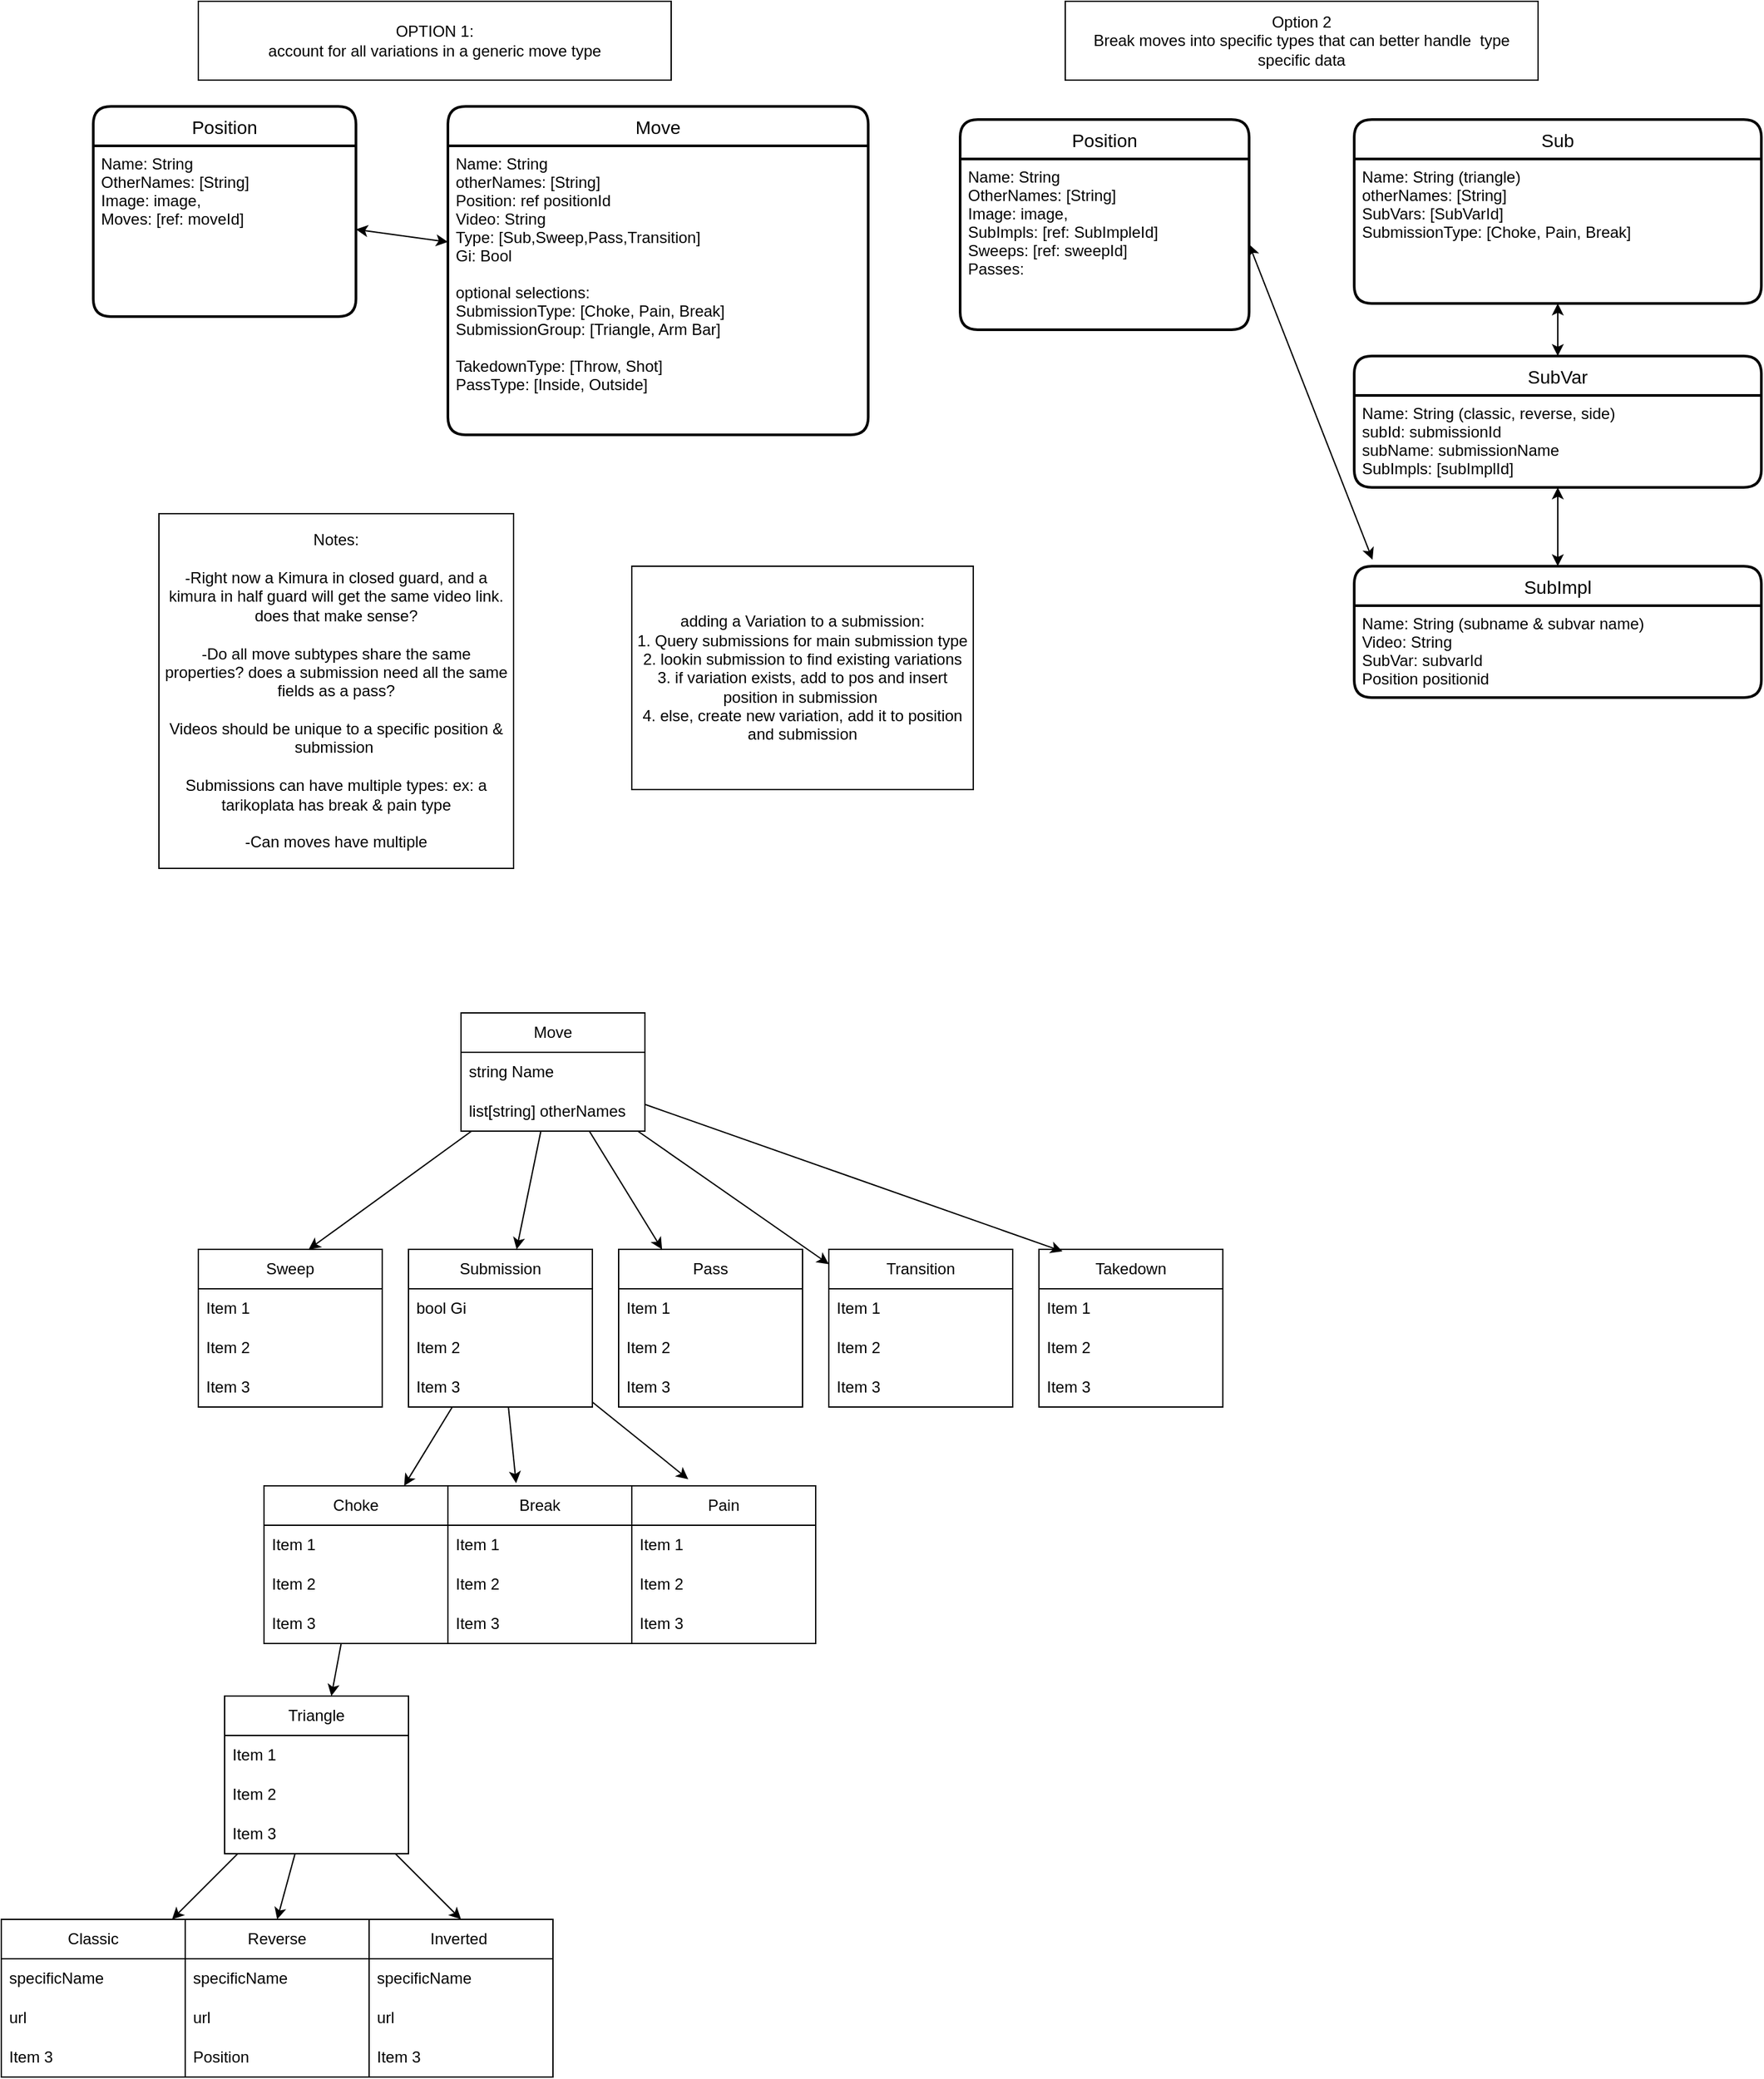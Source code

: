 <mxfile version="20.6.0" type="device"><diagram id="05X50fhyqJWK6N9mCfJg" name="Page-1"><mxGraphModel dx="2272" dy="762" grid="1" gridSize="10" guides="1" tooltips="1" connect="1" arrows="1" fold="1" page="1" pageScale="1" pageWidth="850" pageHeight="1100" math="0" shadow="0"><root><mxCell id="0"/><mxCell id="1" parent="0"/><mxCell id="5W6L6E49-qdEjAKGWzjx-2" value="" style="endArrow=classic;html=1;rounded=0;entryX=0.6;entryY=0;entryDx=0;entryDy=0;entryPerimeter=0;" parent="1" source="5W6L6E49-qdEjAKGWzjx-4" target="5W6L6E49-qdEjAKGWzjx-8" edge="1"><mxGeometry width="50" height="50" relative="1" as="geometry"><mxPoint x="-453.98" y="882.01" as="sourcePoint"/><mxPoint x="-500" y="1030" as="targetPoint"/></mxGeometry></mxCell><mxCell id="5W6L6E49-qdEjAKGWzjx-4" value="Move" style="swimlane;fontStyle=0;childLayout=stackLayout;horizontal=1;startSize=30;horizontalStack=0;resizeParent=1;resizeParentMax=0;resizeLast=0;collapsible=1;marginBottom=0;whiteSpace=wrap;html=1;" parent="1" vertex="1"><mxGeometry x="-470" y="770" width="140" height="90" as="geometry"><mxRectangle x="220" y="80" width="70" height="30" as="alternateBounds"/></mxGeometry></mxCell><mxCell id="5W6L6E49-qdEjAKGWzjx-5" value="string Name" style="text;strokeColor=none;fillColor=none;align=left;verticalAlign=middle;spacingLeft=4;spacingRight=4;overflow=hidden;points=[[0,0.5],[1,0.5]];portConstraint=eastwest;rotatable=0;whiteSpace=wrap;html=1;" parent="5W6L6E49-qdEjAKGWzjx-4" vertex="1"><mxGeometry y="30" width="140" height="30" as="geometry"/></mxCell><mxCell id="5W6L6E49-qdEjAKGWzjx-17" value="list[string] otherNames" style="text;strokeColor=none;fillColor=none;align=left;verticalAlign=middle;spacingLeft=4;spacingRight=4;overflow=hidden;points=[[0,0.5],[1,0.5]];portConstraint=eastwest;rotatable=0;whiteSpace=wrap;html=1;" parent="5W6L6E49-qdEjAKGWzjx-4" vertex="1"><mxGeometry y="60" width="140" height="30" as="geometry"/></mxCell><mxCell id="5W6L6E49-qdEjAKGWzjx-8" value="Sweep" style="swimlane;fontStyle=0;childLayout=stackLayout;horizontal=1;startSize=30;horizontalStack=0;resizeParent=1;resizeParentMax=0;resizeLast=0;collapsible=1;marginBottom=0;whiteSpace=wrap;html=1;" parent="1" vertex="1"><mxGeometry x="-670" y="950" width="140" height="120" as="geometry"/></mxCell><mxCell id="5W6L6E49-qdEjAKGWzjx-9" value="Item 1" style="text;strokeColor=none;fillColor=none;align=left;verticalAlign=middle;spacingLeft=4;spacingRight=4;overflow=hidden;points=[[0,0.5],[1,0.5]];portConstraint=eastwest;rotatable=0;whiteSpace=wrap;html=1;" parent="5W6L6E49-qdEjAKGWzjx-8" vertex="1"><mxGeometry y="30" width="140" height="30" as="geometry"/></mxCell><mxCell id="5W6L6E49-qdEjAKGWzjx-10" value="Item 2" style="text;strokeColor=none;fillColor=none;align=left;verticalAlign=middle;spacingLeft=4;spacingRight=4;overflow=hidden;points=[[0,0.5],[1,0.5]];portConstraint=eastwest;rotatable=0;whiteSpace=wrap;html=1;" parent="5W6L6E49-qdEjAKGWzjx-8" vertex="1"><mxGeometry y="60" width="140" height="30" as="geometry"/></mxCell><mxCell id="5W6L6E49-qdEjAKGWzjx-11" value="Item 3" style="text;strokeColor=none;fillColor=none;align=left;verticalAlign=middle;spacingLeft=4;spacingRight=4;overflow=hidden;points=[[0,0.5],[1,0.5]];portConstraint=eastwest;rotatable=0;whiteSpace=wrap;html=1;" parent="5W6L6E49-qdEjAKGWzjx-8" vertex="1"><mxGeometry y="90" width="140" height="30" as="geometry"/></mxCell><mxCell id="5W6L6E49-qdEjAKGWzjx-12" value="Submission" style="swimlane;fontStyle=0;childLayout=stackLayout;horizontal=1;startSize=30;horizontalStack=0;resizeParent=1;resizeParentMax=0;resizeLast=0;collapsible=1;marginBottom=0;whiteSpace=wrap;html=1;" parent="1" vertex="1"><mxGeometry x="-510" y="950" width="140" height="120" as="geometry"/></mxCell><mxCell id="5W6L6E49-qdEjAKGWzjx-13" value="bool Gi" style="text;strokeColor=none;fillColor=none;align=left;verticalAlign=middle;spacingLeft=4;spacingRight=4;overflow=hidden;points=[[0,0.5],[1,0.5]];portConstraint=eastwest;rotatable=0;whiteSpace=wrap;html=1;" parent="5W6L6E49-qdEjAKGWzjx-12" vertex="1"><mxGeometry y="30" width="140" height="30" as="geometry"/></mxCell><mxCell id="5W6L6E49-qdEjAKGWzjx-14" value="Item 2" style="text;strokeColor=none;fillColor=none;align=left;verticalAlign=middle;spacingLeft=4;spacingRight=4;overflow=hidden;points=[[0,0.5],[1,0.5]];portConstraint=eastwest;rotatable=0;whiteSpace=wrap;html=1;" parent="5W6L6E49-qdEjAKGWzjx-12" vertex="1"><mxGeometry y="60" width="140" height="30" as="geometry"/></mxCell><mxCell id="5W6L6E49-qdEjAKGWzjx-15" value="Item 3" style="text;strokeColor=none;fillColor=none;align=left;verticalAlign=middle;spacingLeft=4;spacingRight=4;overflow=hidden;points=[[0,0.5],[1,0.5]];portConstraint=eastwest;rotatable=0;whiteSpace=wrap;html=1;" parent="5W6L6E49-qdEjAKGWzjx-12" vertex="1"><mxGeometry y="90" width="140" height="30" as="geometry"/></mxCell><mxCell id="5W6L6E49-qdEjAKGWzjx-16" value="" style="endArrow=classic;html=1;rounded=0;" parent="1" source="5W6L6E49-qdEjAKGWzjx-4" target="5W6L6E49-qdEjAKGWzjx-12" edge="1"><mxGeometry width="50" height="50" relative="1" as="geometry"><mxPoint x="-370" y="870" as="sourcePoint"/><mxPoint x="-240" y="1060" as="targetPoint"/></mxGeometry></mxCell><mxCell id="5W6L6E49-qdEjAKGWzjx-19" value="Pass" style="swimlane;fontStyle=0;childLayout=stackLayout;horizontal=1;startSize=30;horizontalStack=0;resizeParent=1;resizeParentMax=0;resizeLast=0;collapsible=1;marginBottom=0;whiteSpace=wrap;html=1;" parent="1" vertex="1"><mxGeometry x="-350" y="950" width="140" height="120" as="geometry"/></mxCell><mxCell id="5W6L6E49-qdEjAKGWzjx-20" value="Item 1" style="text;strokeColor=none;fillColor=none;align=left;verticalAlign=middle;spacingLeft=4;spacingRight=4;overflow=hidden;points=[[0,0.5],[1,0.5]];portConstraint=eastwest;rotatable=0;whiteSpace=wrap;html=1;" parent="5W6L6E49-qdEjAKGWzjx-19" vertex="1"><mxGeometry y="30" width="140" height="30" as="geometry"/></mxCell><mxCell id="5W6L6E49-qdEjAKGWzjx-21" value="Item 2" style="text;strokeColor=none;fillColor=none;align=left;verticalAlign=middle;spacingLeft=4;spacingRight=4;overflow=hidden;points=[[0,0.5],[1,0.5]];portConstraint=eastwest;rotatable=0;whiteSpace=wrap;html=1;" parent="5W6L6E49-qdEjAKGWzjx-19" vertex="1"><mxGeometry y="60" width="140" height="30" as="geometry"/></mxCell><mxCell id="5W6L6E49-qdEjAKGWzjx-22" value="Item 3" style="text;strokeColor=none;fillColor=none;align=left;verticalAlign=middle;spacingLeft=4;spacingRight=4;overflow=hidden;points=[[0,0.5],[1,0.5]];portConstraint=eastwest;rotatable=0;whiteSpace=wrap;html=1;" parent="5W6L6E49-qdEjAKGWzjx-19" vertex="1"><mxGeometry y="90" width="140" height="30" as="geometry"/></mxCell><mxCell id="5W6L6E49-qdEjAKGWzjx-23" value="" style="endArrow=classic;html=1;rounded=0;" parent="1" source="5W6L6E49-qdEjAKGWzjx-4" target="5W6L6E49-qdEjAKGWzjx-19" edge="1"><mxGeometry width="50" height="50" relative="1" as="geometry"><mxPoint x="-290" y="910" as="sourcePoint"/><mxPoint x="-240" y="860" as="targetPoint"/></mxGeometry></mxCell><mxCell id="5W6L6E49-qdEjAKGWzjx-24" value="Transition" style="swimlane;fontStyle=0;childLayout=stackLayout;horizontal=1;startSize=30;horizontalStack=0;resizeParent=1;resizeParentMax=0;resizeLast=0;collapsible=1;marginBottom=0;whiteSpace=wrap;html=1;" parent="1" vertex="1"><mxGeometry x="-190" y="950" width="140" height="120" as="geometry"/></mxCell><mxCell id="5W6L6E49-qdEjAKGWzjx-25" value="Item 1" style="text;strokeColor=none;fillColor=none;align=left;verticalAlign=middle;spacingLeft=4;spacingRight=4;overflow=hidden;points=[[0,0.5],[1,0.5]];portConstraint=eastwest;rotatable=0;whiteSpace=wrap;html=1;" parent="5W6L6E49-qdEjAKGWzjx-24" vertex="1"><mxGeometry y="30" width="140" height="30" as="geometry"/></mxCell><mxCell id="5W6L6E49-qdEjAKGWzjx-26" value="Item 2" style="text;strokeColor=none;fillColor=none;align=left;verticalAlign=middle;spacingLeft=4;spacingRight=4;overflow=hidden;points=[[0,0.5],[1,0.5]];portConstraint=eastwest;rotatable=0;whiteSpace=wrap;html=1;" parent="5W6L6E49-qdEjAKGWzjx-24" vertex="1"><mxGeometry y="60" width="140" height="30" as="geometry"/></mxCell><mxCell id="5W6L6E49-qdEjAKGWzjx-27" value="Item 3" style="text;strokeColor=none;fillColor=none;align=left;verticalAlign=middle;spacingLeft=4;spacingRight=4;overflow=hidden;points=[[0,0.5],[1,0.5]];portConstraint=eastwest;rotatable=0;whiteSpace=wrap;html=1;" parent="5W6L6E49-qdEjAKGWzjx-24" vertex="1"><mxGeometry y="90" width="140" height="30" as="geometry"/></mxCell><mxCell id="5W6L6E49-qdEjAKGWzjx-28" value="" style="endArrow=classic;html=1;rounded=0;" parent="1" source="5W6L6E49-qdEjAKGWzjx-4" target="5W6L6E49-qdEjAKGWzjx-24" edge="1"><mxGeometry width="50" height="50" relative="1" as="geometry"><mxPoint x="-290" y="910" as="sourcePoint"/><mxPoint x="-240" y="860" as="targetPoint"/></mxGeometry></mxCell><mxCell id="5W6L6E49-qdEjAKGWzjx-29" value="Choke" style="swimlane;fontStyle=0;childLayout=stackLayout;horizontal=1;startSize=30;horizontalStack=0;resizeParent=1;resizeParentMax=0;resizeLast=0;collapsible=1;marginBottom=0;whiteSpace=wrap;html=1;" parent="1" vertex="1"><mxGeometry x="-620" y="1130" width="140" height="120" as="geometry"/></mxCell><mxCell id="5W6L6E49-qdEjAKGWzjx-30" value="Item 1" style="text;strokeColor=none;fillColor=none;align=left;verticalAlign=middle;spacingLeft=4;spacingRight=4;overflow=hidden;points=[[0,0.5],[1,0.5]];portConstraint=eastwest;rotatable=0;whiteSpace=wrap;html=1;" parent="5W6L6E49-qdEjAKGWzjx-29" vertex="1"><mxGeometry y="30" width="140" height="30" as="geometry"/></mxCell><mxCell id="5W6L6E49-qdEjAKGWzjx-31" value="Item 2" style="text;strokeColor=none;fillColor=none;align=left;verticalAlign=middle;spacingLeft=4;spacingRight=4;overflow=hidden;points=[[0,0.5],[1,0.5]];portConstraint=eastwest;rotatable=0;whiteSpace=wrap;html=1;" parent="5W6L6E49-qdEjAKGWzjx-29" vertex="1"><mxGeometry y="60" width="140" height="30" as="geometry"/></mxCell><mxCell id="5W6L6E49-qdEjAKGWzjx-32" value="Item 3" style="text;strokeColor=none;fillColor=none;align=left;verticalAlign=middle;spacingLeft=4;spacingRight=4;overflow=hidden;points=[[0,0.5],[1,0.5]];portConstraint=eastwest;rotatable=0;whiteSpace=wrap;html=1;" parent="5W6L6E49-qdEjAKGWzjx-29" vertex="1"><mxGeometry y="90" width="140" height="30" as="geometry"/></mxCell><mxCell id="5W6L6E49-qdEjAKGWzjx-33" value="" style="endArrow=classic;html=1;rounded=0;" parent="1" source="5W6L6E49-qdEjAKGWzjx-12" target="5W6L6E49-qdEjAKGWzjx-29" edge="1"><mxGeometry width="50" height="50" relative="1" as="geometry"><mxPoint x="-290" y="910" as="sourcePoint"/><mxPoint x="-240" y="860" as="targetPoint"/></mxGeometry></mxCell><mxCell id="5W6L6E49-qdEjAKGWzjx-39" value="Break" style="swimlane;fontStyle=0;childLayout=stackLayout;horizontal=1;startSize=30;horizontalStack=0;resizeParent=1;resizeParentMax=0;resizeLast=0;collapsible=1;marginBottom=0;whiteSpace=wrap;html=1;" parent="1" vertex="1"><mxGeometry x="-480" y="1130" width="140" height="120" as="geometry"/></mxCell><mxCell id="5W6L6E49-qdEjAKGWzjx-40" value="Item 1" style="text;strokeColor=none;fillColor=none;align=left;verticalAlign=middle;spacingLeft=4;spacingRight=4;overflow=hidden;points=[[0,0.5],[1,0.5]];portConstraint=eastwest;rotatable=0;whiteSpace=wrap;html=1;" parent="5W6L6E49-qdEjAKGWzjx-39" vertex="1"><mxGeometry y="30" width="140" height="30" as="geometry"/></mxCell><mxCell id="5W6L6E49-qdEjAKGWzjx-41" value="Item 2" style="text;strokeColor=none;fillColor=none;align=left;verticalAlign=middle;spacingLeft=4;spacingRight=4;overflow=hidden;points=[[0,0.5],[1,0.5]];portConstraint=eastwest;rotatable=0;whiteSpace=wrap;html=1;" parent="5W6L6E49-qdEjAKGWzjx-39" vertex="1"><mxGeometry y="60" width="140" height="30" as="geometry"/></mxCell><mxCell id="5W6L6E49-qdEjAKGWzjx-42" value="Item 3" style="text;strokeColor=none;fillColor=none;align=left;verticalAlign=middle;spacingLeft=4;spacingRight=4;overflow=hidden;points=[[0,0.5],[1,0.5]];portConstraint=eastwest;rotatable=0;whiteSpace=wrap;html=1;" parent="5W6L6E49-qdEjAKGWzjx-39" vertex="1"><mxGeometry y="90" width="140" height="30" as="geometry"/></mxCell><mxCell id="5W6L6E49-qdEjAKGWzjx-43" value="" style="endArrow=classic;html=1;rounded=0;entryX=0.371;entryY=-0.017;entryDx=0;entryDy=0;entryPerimeter=0;" parent="1" source="5W6L6E49-qdEjAKGWzjx-12" target="5W6L6E49-qdEjAKGWzjx-39" edge="1"><mxGeometry width="50" height="50" relative="1" as="geometry"><mxPoint x="-290" y="910" as="sourcePoint"/><mxPoint x="-240" y="860" as="targetPoint"/></mxGeometry></mxCell><mxCell id="5W6L6E49-qdEjAKGWzjx-44" value="Pain" style="swimlane;fontStyle=0;childLayout=stackLayout;horizontal=1;startSize=30;horizontalStack=0;resizeParent=1;resizeParentMax=0;resizeLast=0;collapsible=1;marginBottom=0;whiteSpace=wrap;html=1;" parent="1" vertex="1"><mxGeometry x="-340" y="1130" width="140" height="120" as="geometry"/></mxCell><mxCell id="5W6L6E49-qdEjAKGWzjx-45" value="Item 1" style="text;strokeColor=none;fillColor=none;align=left;verticalAlign=middle;spacingLeft=4;spacingRight=4;overflow=hidden;points=[[0,0.5],[1,0.5]];portConstraint=eastwest;rotatable=0;whiteSpace=wrap;html=1;" parent="5W6L6E49-qdEjAKGWzjx-44" vertex="1"><mxGeometry y="30" width="140" height="30" as="geometry"/></mxCell><mxCell id="5W6L6E49-qdEjAKGWzjx-46" value="Item 2" style="text;strokeColor=none;fillColor=none;align=left;verticalAlign=middle;spacingLeft=4;spacingRight=4;overflow=hidden;points=[[0,0.5],[1,0.5]];portConstraint=eastwest;rotatable=0;whiteSpace=wrap;html=1;" parent="5W6L6E49-qdEjAKGWzjx-44" vertex="1"><mxGeometry y="60" width="140" height="30" as="geometry"/></mxCell><mxCell id="5W6L6E49-qdEjAKGWzjx-47" value="Item 3" style="text;strokeColor=none;fillColor=none;align=left;verticalAlign=middle;spacingLeft=4;spacingRight=4;overflow=hidden;points=[[0,0.5],[1,0.5]];portConstraint=eastwest;rotatable=0;whiteSpace=wrap;html=1;" parent="5W6L6E49-qdEjAKGWzjx-44" vertex="1"><mxGeometry y="90" width="140" height="30" as="geometry"/></mxCell><mxCell id="5W6L6E49-qdEjAKGWzjx-48" value="" style="endArrow=classic;html=1;rounded=0;entryX=0.307;entryY=-0.042;entryDx=0;entryDy=0;entryPerimeter=0;" parent="1" source="5W6L6E49-qdEjAKGWzjx-12" target="5W6L6E49-qdEjAKGWzjx-44" edge="1"><mxGeometry width="50" height="50" relative="1" as="geometry"><mxPoint x="-398.494" y="1080" as="sourcePoint"/><mxPoint x="-368.06" y="1137.96" as="targetPoint"/></mxGeometry></mxCell><mxCell id="5W6L6E49-qdEjAKGWzjx-49" value="Triangle" style="swimlane;fontStyle=0;childLayout=stackLayout;horizontal=1;startSize=30;horizontalStack=0;resizeParent=1;resizeParentMax=0;resizeLast=0;collapsible=1;marginBottom=0;whiteSpace=wrap;html=1;" parent="1" vertex="1"><mxGeometry x="-650" y="1290" width="140" height="120" as="geometry"/></mxCell><mxCell id="5W6L6E49-qdEjAKGWzjx-50" value="Item 1" style="text;strokeColor=none;fillColor=none;align=left;verticalAlign=middle;spacingLeft=4;spacingRight=4;overflow=hidden;points=[[0,0.5],[1,0.5]];portConstraint=eastwest;rotatable=0;whiteSpace=wrap;html=1;" parent="5W6L6E49-qdEjAKGWzjx-49" vertex="1"><mxGeometry y="30" width="140" height="30" as="geometry"/></mxCell><mxCell id="5W6L6E49-qdEjAKGWzjx-51" value="Item 2" style="text;strokeColor=none;fillColor=none;align=left;verticalAlign=middle;spacingLeft=4;spacingRight=4;overflow=hidden;points=[[0,0.5],[1,0.5]];portConstraint=eastwest;rotatable=0;whiteSpace=wrap;html=1;" parent="5W6L6E49-qdEjAKGWzjx-49" vertex="1"><mxGeometry y="60" width="140" height="30" as="geometry"/></mxCell><mxCell id="5W6L6E49-qdEjAKGWzjx-52" value="Item 3" style="text;strokeColor=none;fillColor=none;align=left;verticalAlign=middle;spacingLeft=4;spacingRight=4;overflow=hidden;points=[[0,0.5],[1,0.5]];portConstraint=eastwest;rotatable=0;whiteSpace=wrap;html=1;" parent="5W6L6E49-qdEjAKGWzjx-49" vertex="1"><mxGeometry y="90" width="140" height="30" as="geometry"/></mxCell><mxCell id="5W6L6E49-qdEjAKGWzjx-53" value="" style="endArrow=classic;html=1;rounded=0;" parent="1" source="5W6L6E49-qdEjAKGWzjx-29" target="5W6L6E49-qdEjAKGWzjx-49" edge="1"><mxGeometry width="50" height="50" relative="1" as="geometry"><mxPoint x="-290" y="1110" as="sourcePoint"/><mxPoint x="-490" y="1270" as="targetPoint"/></mxGeometry></mxCell><mxCell id="5W6L6E49-qdEjAKGWzjx-54" value="Inverted&amp;nbsp;" style="swimlane;fontStyle=0;childLayout=stackLayout;horizontal=1;startSize=30;horizontalStack=0;resizeParent=1;resizeParentMax=0;resizeLast=0;collapsible=1;marginBottom=0;whiteSpace=wrap;html=1;" parent="1" vertex="1"><mxGeometry x="-540" y="1460" width="140" height="120" as="geometry"/></mxCell><mxCell id="5W6L6E49-qdEjAKGWzjx-55" value="specificName" style="text;strokeColor=none;fillColor=none;align=left;verticalAlign=middle;spacingLeft=4;spacingRight=4;overflow=hidden;points=[[0,0.5],[1,0.5]];portConstraint=eastwest;rotatable=0;whiteSpace=wrap;html=1;" parent="5W6L6E49-qdEjAKGWzjx-54" vertex="1"><mxGeometry y="30" width="140" height="30" as="geometry"/></mxCell><mxCell id="5W6L6E49-qdEjAKGWzjx-56" value="url" style="text;strokeColor=none;fillColor=none;align=left;verticalAlign=middle;spacingLeft=4;spacingRight=4;overflow=hidden;points=[[0,0.5],[1,0.5]];portConstraint=eastwest;rotatable=0;whiteSpace=wrap;html=1;" parent="5W6L6E49-qdEjAKGWzjx-54" vertex="1"><mxGeometry y="60" width="140" height="30" as="geometry"/></mxCell><mxCell id="5W6L6E49-qdEjAKGWzjx-57" value="Item 3" style="text;strokeColor=none;fillColor=none;align=left;verticalAlign=middle;spacingLeft=4;spacingRight=4;overflow=hidden;points=[[0,0.5],[1,0.5]];portConstraint=eastwest;rotatable=0;whiteSpace=wrap;html=1;" parent="5W6L6E49-qdEjAKGWzjx-54" vertex="1"><mxGeometry y="90" width="140" height="30" as="geometry"/></mxCell><mxCell id="5W6L6E49-qdEjAKGWzjx-58" value="Reverse" style="swimlane;fontStyle=0;childLayout=stackLayout;horizontal=1;startSize=30;horizontalStack=0;resizeParent=1;resizeParentMax=0;resizeLast=0;collapsible=1;marginBottom=0;whiteSpace=wrap;html=1;" parent="1" vertex="1"><mxGeometry x="-680" y="1460" width="140" height="120" as="geometry"/></mxCell><mxCell id="5W6L6E49-qdEjAKGWzjx-59" value="specificName" style="text;strokeColor=none;fillColor=none;align=left;verticalAlign=middle;spacingLeft=4;spacingRight=4;overflow=hidden;points=[[0,0.5],[1,0.5]];portConstraint=eastwest;rotatable=0;whiteSpace=wrap;html=1;" parent="5W6L6E49-qdEjAKGWzjx-58" vertex="1"><mxGeometry y="30" width="140" height="30" as="geometry"/></mxCell><mxCell id="5W6L6E49-qdEjAKGWzjx-60" value="url" style="text;strokeColor=none;fillColor=none;align=left;verticalAlign=middle;spacingLeft=4;spacingRight=4;overflow=hidden;points=[[0,0.5],[1,0.5]];portConstraint=eastwest;rotatable=0;whiteSpace=wrap;html=1;" parent="5W6L6E49-qdEjAKGWzjx-58" vertex="1"><mxGeometry y="60" width="140" height="30" as="geometry"/></mxCell><mxCell id="5W6L6E49-qdEjAKGWzjx-61" value="Position" style="text;strokeColor=none;fillColor=none;align=left;verticalAlign=middle;spacingLeft=4;spacingRight=4;overflow=hidden;points=[[0,0.5],[1,0.5]];portConstraint=eastwest;rotatable=0;whiteSpace=wrap;html=1;" parent="5W6L6E49-qdEjAKGWzjx-58" vertex="1"><mxGeometry y="90" width="140" height="30" as="geometry"/></mxCell><mxCell id="5W6L6E49-qdEjAKGWzjx-62" value="Classic" style="swimlane;fontStyle=0;childLayout=stackLayout;horizontal=1;startSize=30;horizontalStack=0;resizeParent=1;resizeParentMax=0;resizeLast=0;collapsible=1;marginBottom=0;whiteSpace=wrap;html=1;" parent="1" vertex="1"><mxGeometry x="-820" y="1460" width="140" height="120" as="geometry"/></mxCell><mxCell id="5W6L6E49-qdEjAKGWzjx-63" value="specificName" style="text;strokeColor=none;fillColor=none;align=left;verticalAlign=middle;spacingLeft=4;spacingRight=4;overflow=hidden;points=[[0,0.5],[1,0.5]];portConstraint=eastwest;rotatable=0;whiteSpace=wrap;html=1;" parent="5W6L6E49-qdEjAKGWzjx-62" vertex="1"><mxGeometry y="30" width="140" height="30" as="geometry"/></mxCell><mxCell id="5W6L6E49-qdEjAKGWzjx-64" value="url" style="text;strokeColor=none;fillColor=none;align=left;verticalAlign=middle;spacingLeft=4;spacingRight=4;overflow=hidden;points=[[0,0.5],[1,0.5]];portConstraint=eastwest;rotatable=0;whiteSpace=wrap;html=1;" parent="5W6L6E49-qdEjAKGWzjx-62" vertex="1"><mxGeometry y="60" width="140" height="30" as="geometry"/></mxCell><mxCell id="5W6L6E49-qdEjAKGWzjx-65" value="Item 3" style="text;strokeColor=none;fillColor=none;align=left;verticalAlign=middle;spacingLeft=4;spacingRight=4;overflow=hidden;points=[[0,0.5],[1,0.5]];portConstraint=eastwest;rotatable=0;whiteSpace=wrap;html=1;" parent="5W6L6E49-qdEjAKGWzjx-62" vertex="1"><mxGeometry y="90" width="140" height="30" as="geometry"/></mxCell><mxCell id="5W6L6E49-qdEjAKGWzjx-66" value="" style="endArrow=classic;html=1;rounded=0;" parent="1" source="5W6L6E49-qdEjAKGWzjx-49" target="5W6L6E49-qdEjAKGWzjx-62" edge="1"><mxGeometry width="50" height="50" relative="1" as="geometry"><mxPoint x="-290" y="1310" as="sourcePoint"/><mxPoint x="-240" y="1260" as="targetPoint"/></mxGeometry></mxCell><mxCell id="5W6L6E49-qdEjAKGWzjx-67" value="" style="endArrow=classic;html=1;rounded=0;entryX=0.5;entryY=0;entryDx=0;entryDy=0;" parent="1" source="5W6L6E49-qdEjAKGWzjx-49" target="5W6L6E49-qdEjAKGWzjx-58" edge="1"><mxGeometry width="50" height="50" relative="1" as="geometry"><mxPoint x="-630" y="1420" as="sourcePoint"/><mxPoint x="-680" y="1470" as="targetPoint"/></mxGeometry></mxCell><mxCell id="5W6L6E49-qdEjAKGWzjx-68" value="" style="endArrow=classic;html=1;rounded=0;entryX=0.5;entryY=0;entryDx=0;entryDy=0;" parent="1" source="5W6L6E49-qdEjAKGWzjx-49" target="5W6L6E49-qdEjAKGWzjx-54" edge="1"><mxGeometry width="50" height="50" relative="1" as="geometry"><mxPoint x="-586.364" y="1420" as="sourcePoint"/><mxPoint x="-600" y="1470" as="targetPoint"/></mxGeometry></mxCell><mxCell id="69fdsjzR59sFg0yMuvUe-1" value="Position" style="swimlane;childLayout=stackLayout;horizontal=1;startSize=30;horizontalStack=0;rounded=1;fontSize=14;fontStyle=0;strokeWidth=2;resizeParent=0;resizeLast=1;shadow=0;dashed=0;align=center;" parent="1" vertex="1"><mxGeometry x="-750" y="80" width="200" height="160" as="geometry"/></mxCell><mxCell id="69fdsjzR59sFg0yMuvUe-2" value="Name: String&#10;OtherNames: [String]&#10;Image: image,&#10;Moves: [ref: moveId]" style="align=left;strokeColor=none;fillColor=none;spacingLeft=4;fontSize=12;verticalAlign=top;resizable=0;rotatable=0;part=1;" parent="69fdsjzR59sFg0yMuvUe-1" vertex="1"><mxGeometry y="30" width="200" height="130" as="geometry"/></mxCell><mxCell id="69fdsjzR59sFg0yMuvUe-3" value="Move" style="swimlane;childLayout=stackLayout;horizontal=1;startSize=30;horizontalStack=0;rounded=1;fontSize=14;fontStyle=0;strokeWidth=2;resizeParent=0;resizeLast=1;shadow=0;dashed=0;align=center;" parent="1" vertex="1"><mxGeometry x="-480" y="80" width="320" height="250" as="geometry"/></mxCell><mxCell id="69fdsjzR59sFg0yMuvUe-4" value="Name: String&#10;otherNames: [String]&#10;Position: ref positionId&#10;Video: String&#10;Type: [Sub,Sweep,Pass,Transition]&#10;Gi: Bool&#10;&#10;optional selections:&#10;SubmissionType: [Choke, Pain, Break]&#10;SubmissionGroup: [Triangle, Arm Bar]&#10;&#10;TakedownType: [Throw, Shot]&#10;PassType: [Inside, Outside]&#10;" style="align=left;strokeColor=none;fillColor=none;spacingLeft=4;fontSize=12;verticalAlign=top;resizable=0;rotatable=0;part=1;" parent="69fdsjzR59sFg0yMuvUe-3" vertex="1"><mxGeometry y="30" width="320" height="220" as="geometry"/></mxCell><mxCell id="69fdsjzR59sFg0yMuvUe-14" value="" style="endArrow=classic;startArrow=classic;html=1;rounded=0;" parent="1" source="69fdsjzR59sFg0yMuvUe-1" target="69fdsjzR59sFg0yMuvUe-3" edge="1"><mxGeometry width="50" height="50" relative="1" as="geometry"><mxPoint x="-520" y="240" as="sourcePoint"/><mxPoint x="-470" y="190" as="targetPoint"/></mxGeometry></mxCell><mxCell id="69fdsjzR59sFg0yMuvUe-28" value="Takedown" style="swimlane;fontStyle=0;childLayout=stackLayout;horizontal=1;startSize=30;horizontalStack=0;resizeParent=1;resizeParentMax=0;resizeLast=0;collapsible=1;marginBottom=0;whiteSpace=wrap;html=1;" parent="1" vertex="1"><mxGeometry x="-30" y="950" width="140" height="120" as="geometry"/></mxCell><mxCell id="69fdsjzR59sFg0yMuvUe-29" value="Item 1" style="text;strokeColor=none;fillColor=none;align=left;verticalAlign=middle;spacingLeft=4;spacingRight=4;overflow=hidden;points=[[0,0.5],[1,0.5]];portConstraint=eastwest;rotatable=0;whiteSpace=wrap;html=1;" parent="69fdsjzR59sFg0yMuvUe-28" vertex="1"><mxGeometry y="30" width="140" height="30" as="geometry"/></mxCell><mxCell id="69fdsjzR59sFg0yMuvUe-30" value="Item 2" style="text;strokeColor=none;fillColor=none;align=left;verticalAlign=middle;spacingLeft=4;spacingRight=4;overflow=hidden;points=[[0,0.5],[1,0.5]];portConstraint=eastwest;rotatable=0;whiteSpace=wrap;html=1;" parent="69fdsjzR59sFg0yMuvUe-28" vertex="1"><mxGeometry y="60" width="140" height="30" as="geometry"/></mxCell><mxCell id="69fdsjzR59sFg0yMuvUe-31" value="Item 3" style="text;strokeColor=none;fillColor=none;align=left;verticalAlign=middle;spacingLeft=4;spacingRight=4;overflow=hidden;points=[[0,0.5],[1,0.5]];portConstraint=eastwest;rotatable=0;whiteSpace=wrap;html=1;" parent="69fdsjzR59sFg0yMuvUe-28" vertex="1"><mxGeometry y="90" width="140" height="30" as="geometry"/></mxCell><mxCell id="69fdsjzR59sFg0yMuvUe-32" value="" style="endArrow=classic;html=1;rounded=0;entryX=0.128;entryY=0.013;entryDx=0;entryDy=0;entryPerimeter=0;" parent="1" source="5W6L6E49-qdEjAKGWzjx-4" target="69fdsjzR59sFg0yMuvUe-28" edge="1"><mxGeometry width="50" height="50" relative="1" as="geometry"><mxPoint x="-250" y="1080" as="sourcePoint"/><mxPoint x="-200" y="1030" as="targetPoint"/></mxGeometry></mxCell><mxCell id="69fdsjzR59sFg0yMuvUe-33" value="Notes:&lt;br&gt;&lt;br&gt;-Right now a Kimura in closed guard, and a kimura in half guard will get the same video link. does that make sense?&lt;br&gt;&lt;br&gt;-Do all move subtypes share the same properties? does a submission need all the same fields as a pass?&lt;br&gt;&lt;br&gt;Videos should be unique to a specific position &amp;amp; submission&amp;nbsp;&lt;br&gt;&lt;br&gt;Submissions can have multiple types: ex: a tarikoplata has break &amp;amp; pain type&lt;br&gt;&lt;br&gt;-Can moves have multiple" style="whiteSpace=wrap;html=1;aspect=fixed;" parent="1" vertex="1"><mxGeometry x="-700" y="390" width="270" height="270" as="geometry"/></mxCell><mxCell id="69fdsjzR59sFg0yMuvUe-35" value="OPTION 1:&lt;br&gt;account for all variations in a generic move type" style="rounded=0;whiteSpace=wrap;html=1;" parent="1" vertex="1"><mxGeometry x="-670" width="360" height="60" as="geometry"/></mxCell><mxCell id="69fdsjzR59sFg0yMuvUe-46" value="Position" style="swimlane;childLayout=stackLayout;horizontal=1;startSize=30;horizontalStack=0;rounded=1;fontSize=14;fontStyle=0;strokeWidth=2;resizeParent=0;resizeLast=1;shadow=0;dashed=0;align=center;" parent="1" vertex="1"><mxGeometry x="-90" y="90" width="220" height="160" as="geometry"/></mxCell><mxCell id="69fdsjzR59sFg0yMuvUe-47" value="Name: String&#10;OtherNames: [String]&#10;Image: image,&#10;SubImpls: [ref: SubImpleId]&#10;Sweeps: [ref: sweepId]&#10;Passes: " style="align=left;strokeColor=none;fillColor=none;spacingLeft=4;fontSize=12;verticalAlign=top;resizable=0;rotatable=0;part=1;" parent="69fdsjzR59sFg0yMuvUe-46" vertex="1"><mxGeometry y="30" width="220" height="130" as="geometry"/></mxCell><mxCell id="69fdsjzR59sFg0yMuvUe-48" value="Sub" style="swimlane;childLayout=stackLayout;horizontal=1;startSize=30;horizontalStack=0;rounded=1;fontSize=14;fontStyle=0;strokeWidth=2;resizeParent=0;resizeLast=1;shadow=0;dashed=0;align=center;" parent="1" vertex="1"><mxGeometry x="210" y="90" width="310" height="140" as="geometry"/></mxCell><mxCell id="69fdsjzR59sFg0yMuvUe-49" value="Name: String (triangle)&#10;otherNames: [String]&#10;SubVars: [SubVarId]&#10;SubmissionType: [Choke, Pain, Break]&#10;&#10;" style="align=left;strokeColor=none;fillColor=none;spacingLeft=4;fontSize=12;verticalAlign=top;resizable=0;rotatable=0;part=1;" parent="69fdsjzR59sFg0yMuvUe-48" vertex="1"><mxGeometry y="30" width="310" height="110" as="geometry"/></mxCell><mxCell id="69fdsjzR59sFg0yMuvUe-50" value="" style="endArrow=classic;startArrow=classic;html=1;rounded=0;" parent="1" source="69fdsjzR59sFg0yMuvUe-60" target="69fdsjzR59sFg0yMuvUe-48" edge="1"><mxGeometry width="50" height="50" relative="1" as="geometry"><mxPoint x="140" y="240" as="sourcePoint"/><mxPoint x="190" y="190" as="targetPoint"/></mxGeometry></mxCell><mxCell id="69fdsjzR59sFg0yMuvUe-51" value="Option 2&lt;br&gt;Break moves into specific types that can better handle&amp;nbsp; type specific data" style="rounded=0;whiteSpace=wrap;html=1;" parent="1" vertex="1"><mxGeometry x="-10" width="360" height="60" as="geometry"/></mxCell><mxCell id="O_aDE94m7p1Qih1E54RW-3" value="" style="edgeStyle=orthogonalEdgeStyle;rounded=0;orthogonalLoop=1;jettySize=auto;html=1;" parent="1" source="69fdsjzR59sFg0yMuvUe-60" target="O_aDE94m7p1Qih1E54RW-1" edge="1"><mxGeometry relative="1" as="geometry"/></mxCell><mxCell id="69fdsjzR59sFg0yMuvUe-60" value="SubVar" style="swimlane;childLayout=stackLayout;horizontal=1;startSize=30;horizontalStack=0;rounded=1;fontSize=14;fontStyle=0;strokeWidth=2;resizeParent=0;resizeLast=1;shadow=0;dashed=0;align=center;" parent="1" vertex="1"><mxGeometry x="210" y="270" width="310" height="100" as="geometry"/></mxCell><mxCell id="69fdsjzR59sFg0yMuvUe-61" value="Name: String (classic, reverse, side)&#10;subId: submissionId&#10;subName: submissionName&#10;SubImpls: [subImplId]&#10;" style="align=left;strokeColor=none;fillColor=none;spacingLeft=4;fontSize=12;verticalAlign=top;resizable=0;rotatable=0;part=1;" parent="69fdsjzR59sFg0yMuvUe-60" vertex="1"><mxGeometry y="30" width="310" height="70" as="geometry"/></mxCell><mxCell id="69fdsjzR59sFg0yMuvUe-65" value="" style="endArrow=classic;startArrow=classic;html=1;rounded=0;entryX=1;entryY=0.5;entryDx=0;entryDy=0;exitX=0.045;exitY=-0.05;exitDx=0;exitDy=0;exitPerimeter=0;" parent="1" source="O_aDE94m7p1Qih1E54RW-1" target="69fdsjzR59sFg0yMuvUe-47" edge="1"><mxGeometry width="50" height="50" relative="1" as="geometry"><mxPoint x="140" y="300" as="sourcePoint"/><mxPoint x="190" y="250" as="targetPoint"/></mxGeometry></mxCell><mxCell id="mrFZIVO7YoBID9TOHL4C-1" value="adding a Variation to a submission:&lt;br&gt;1. Query submissions for main submission type&lt;br&gt;2. lookin submission to find existing variations&lt;br&gt;3. if variation exists, add to pos and insert position in submission&amp;nbsp;&lt;br&gt;4. else, create new variation, add it to position and submission&lt;br&gt;" style="rounded=0;whiteSpace=wrap;html=1;" parent="1" vertex="1"><mxGeometry x="-340" y="430" width="260" height="170" as="geometry"/></mxCell><mxCell id="O_aDE94m7p1Qih1E54RW-5" value="" style="edgeStyle=orthogonalEdgeStyle;rounded=0;orthogonalLoop=1;jettySize=auto;html=1;exitX=0.5;exitY=0;exitDx=0;exitDy=0;" parent="1" source="O_aDE94m7p1Qih1E54RW-1" target="69fdsjzR59sFg0yMuvUe-61" edge="1"><mxGeometry relative="1" as="geometry"/></mxCell><mxCell id="O_aDE94m7p1Qih1E54RW-1" value="SubImpl" style="swimlane;childLayout=stackLayout;horizontal=1;startSize=30;horizontalStack=0;rounded=1;fontSize=14;fontStyle=0;strokeWidth=2;resizeParent=0;resizeLast=1;shadow=0;dashed=0;align=center;" parent="1" vertex="1"><mxGeometry x="210" y="430" width="310" height="100" as="geometry"/></mxCell><mxCell id="O_aDE94m7p1Qih1E54RW-2" value="Name: String (subname &amp; subvar name)&#10;Video: String&#10;SubVar: subvarId&#10;Position positionid&#10;&#10;" style="align=left;strokeColor=none;fillColor=none;spacingLeft=4;fontSize=12;verticalAlign=top;resizable=0;rotatable=0;part=1;" parent="O_aDE94m7p1Qih1E54RW-1" vertex="1"><mxGeometry y="30" width="310" height="70" as="geometry"/></mxCell></root></mxGraphModel></diagram></mxfile>